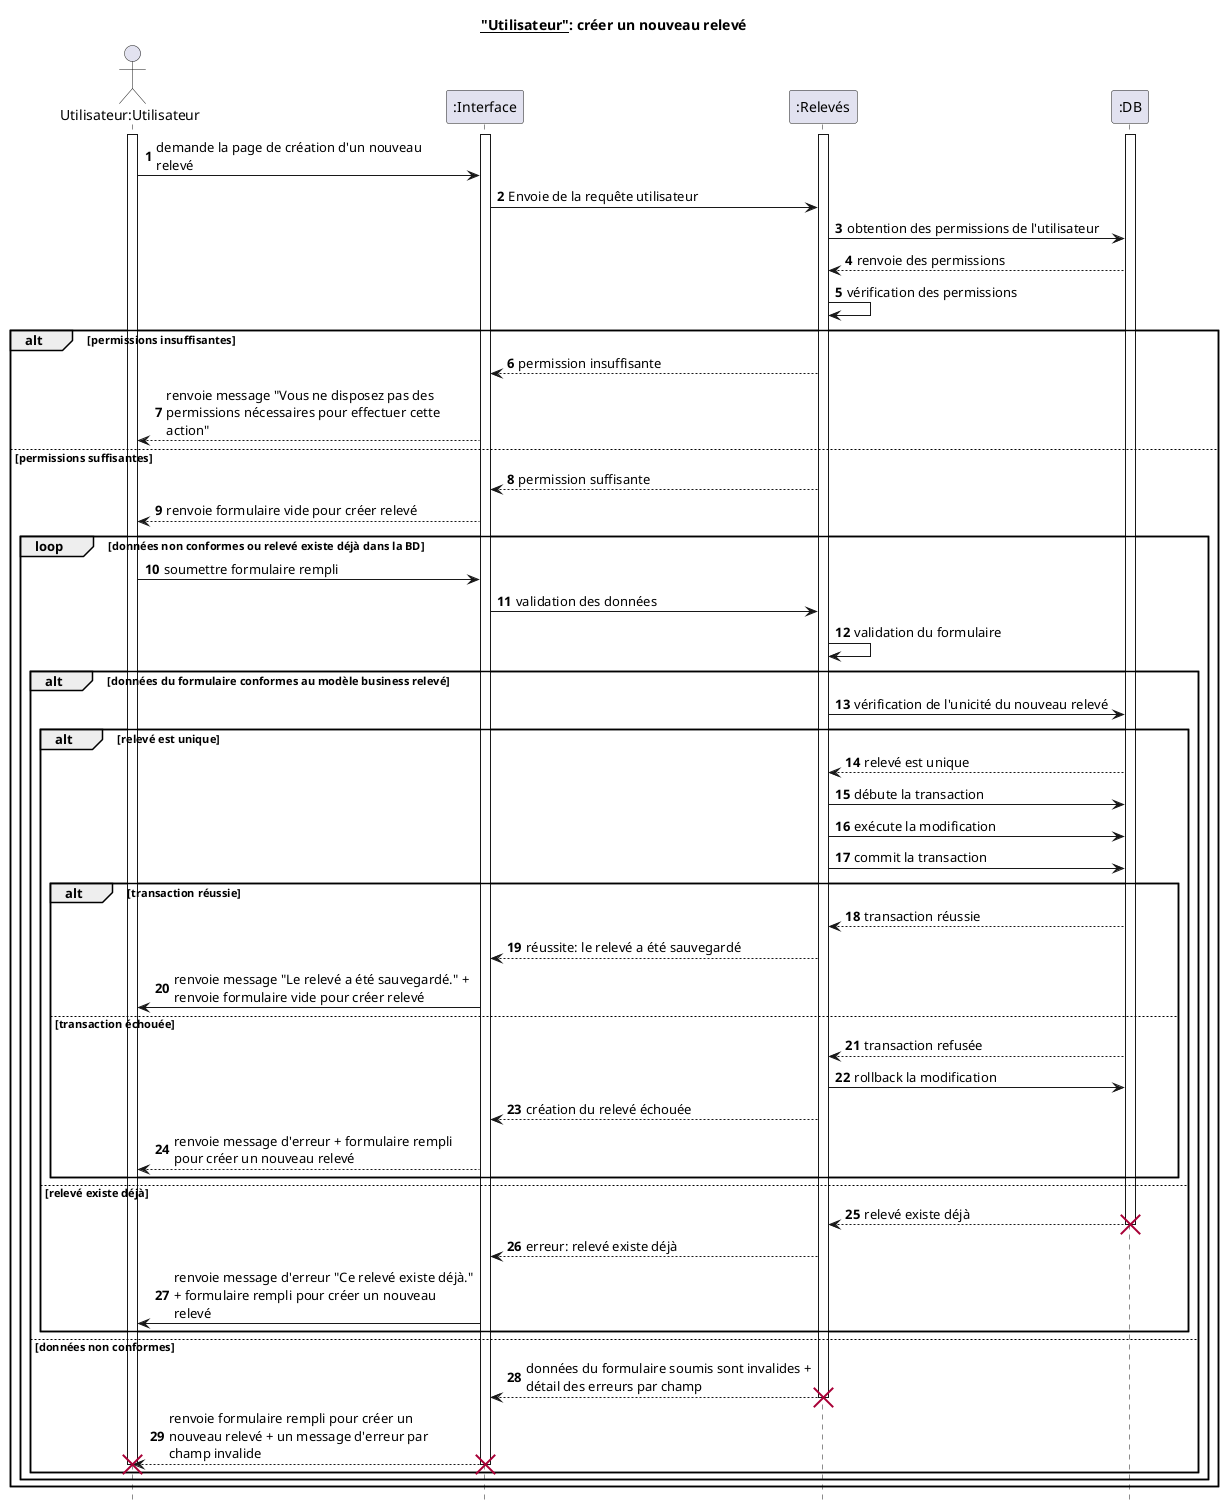 'Consulter relevé
     @startuml
          skinparam ParticipantPadding 20
          skinparam responseMessageBelowArrow true
          skinparam maxMessageSize 300
          '!theme spacelab
          hide footbox
          autonumber
     
          actor "Utilisateur:Utilisateur" as user
          participant ":Interface" as interf
          participant ":Relevés" as system
          participant ":DB" as db
          title __"Utilisateur"__: consulter un relevé
          activate user
                  activate interf
                          activate system
                                  activate db
                                          user -> interf : demande la page de consultation d'un relevé
                                          interf -> system : Envoie de la requête utilisateur
                                          system -> db : obtention des permissions de l'utilisateur
                                          db --> system : renvoie des permissions
                                          system -> system : vérification des permissions
                                          alt permissions insuffisantes
                                                  system --> interf: permission insuffisante
                                                  interf --> user: renvoie message "Vous ne disposez pas des permissions nécessaires pour effectuer cette action"
                                          else permissions suffisantes
                                                  system --> interf: permission suffisante
                                                  interf --> user : renvoie formulaire  pour consulter relevé
                                                  loop données non conformes ou relevé n'existe pas dans la BD
                                                          user -> interf:  soumettre formulaire
                                                          interf -> system:  validation des données
                                                          system -> system: validation du formulaire
                                                          alt données du formulaire conformes au modèle business relevé
                                                                  system->db: vérification de l'existence préalable du  relevé
                                                                  alt relevé existe
                                                                          db-->system: relevé existe


                                                                                  system-->interf: réussite: le relevé a été trouvée
                                                                                  interf -> user: renvoie message "Le relevé a été trouvée." + renvoie les détails du relevé

                                                                  else relevé n'existe pas
                                                                          db-->system: relevé n'existe pas
                                                                  deactivate db
                                                                  destroy db
                                                                  system-->interf: erreur: relevé n'existe pas
                                                                  interf -> user: renvoie message d'erreur "Ce relevé n'existe pas." + formulaire pour consulter relevé
                                                          end
                                                  else données non conformes
                                                          system-->interf: données du formulaire soumis sont invalides + détail des erreurs par champ
                                                  deactivate system
                                                  destroy system
                                                  interf --> user:  renvoie formulaire rempli pour éditer un relevé + un message d'erreur par champ invalide
                                          deactivate user
                                          destroy user
                                  deactivate interf
                                  destroy interf
                          end
                  end
          end
          @enduml


'Créer relevé
@startuml
     skinparam ParticipantPadding 20
     skinparam responseMessageBelowArrow true
     skinparam maxMessageSize 300
     '!theme spacelab
     hide footbox
     autonumber

     actor "Utilisateur:Utilisateur" as user
     participant ":Interface" as interf
     participant ":Relevés" as system
     participant ":DB" as db
     title __"Utilisateur"__: créer un nouveau relevé
     activate user
             activate interf
                     activate system
                             activate db
                                     user -> interf : demande la page de création d'un nouveau relevé
                                     interf -> system : Envoie de la requête utilisateur
                                     system -> db : obtention des permissions de l'utilisateur
                                     db --> system : renvoie des permissions
                                     system -> system : vérification des permissions
                                     alt permissions insuffisantes
                                             system --> interf: permission insuffisante
                                             interf --> user: renvoie message "Vous ne disposez pas des permissions nécessaires pour effectuer cette action"
                                     else permissions suffisantes
                                             system --> interf: permission suffisante
                                             interf --> user : renvoie formulaire vide pour créer relevé
                                             loop données non conformes ou relevé existe déjà dans la BD
                                                     user -> interf:  soumettre formulaire rempli
                                                     interf -> system:  validation des données
                                                     system -> system: validation du formulaire
                                                     alt données du formulaire conformes au modèle business relevé
                                                             system->db: vérification de l'unicité du nouveau relevé
                                                             alt relevé est unique
                                                                     db-->system: relevé est unique
                                                                     system->db: débute la transaction
                                                                     system->db: exécute la modification
                                                                     system->db: commit la transaction
                                                                     alt transaction réussie
                                                                             db-->system: transaction réussie
                                                                             system-->interf: réussite: le relevé a été sauvegardé
                                                                             interf -> user: renvoie message "Le relevé a été sauvegardé." + renvoie formulaire vide pour créer relevé
                                                                     else transaction échouée
                                                                             db-->system: transaction refusée
                                                                             system->db: rollback la modification
                                                                             system-->interf: création du relevé échouée
                                                                             interf-->user: renvoie message d'erreur + formulaire rempli pour créer un nouveau relevé
                                                                     end
                                                             else relevé existe déjà
                                                                     db-->system: relevé existe déjà
                                                             deactivate db
                                                             destroy db
                                                             system-->interf: erreur: relevé existe déjà
                                                             interf -> user: renvoie message d'erreur "Ce relevé existe déjà." + formulaire rempli pour créer un nouveau relevé
                                                     end
                                             else données non conformes
                                                     system-->interf: données du formulaire soumis sont invalides + détail des erreurs par champ
                                             deactivate system
                                             destroy system
                                             interf --> user:  renvoie formulaire rempli pour créer un nouveau relevé + un message d'erreur par champ invalide
                                     deactivate user
                                     destroy user
                             deactivate interf
                             destroy interf
                     end
             end
     end
     @enduml
     
     'Éditer relevé
     @startuml
          skinparam ParticipantPadding 20
          skinparam responseMessageBelowArrow true
          skinparam maxMessageSize 300
          '!theme spacelab
          hide footbox
          autonumber
     
          actor "Utilisateur:Utilisateur" as user
          participant ":Interface" as interf
          participant ":Relevés" as system
          participant ":DB" as db
          title __"Utilisateur"__: éditer un relevé
          activate user
                  activate interf
                          activate system
                                  activate db
                                          user -> interf : demande la page d'édition d'un relevé
                                          interf -> system : Envoie de la requête utilisateur
                                          system -> db : obtention des permissions de l'utilisateur
                                          db --> system : renvoie des permissions
                                          system -> system : vérification des permissions
                                          alt permissions insuffisantes
                                                  system --> interf: permission insuffisante
                                                  interf --> user: renvoie message "Vous ne disposez pas des permissions nécessaires pour effectuer cette action"
                                          else permissions suffisantes
                                                  system --> interf: permission suffisante
                                                  interf --> user : renvoie formulaire  pour éditer relevé
                                                  loop données non conformes ou relevé n'existe pas dans la BD
                                                          user -> interf:  soumettre formulaire rempli
                                                          interf -> system:  validation des données
                                                          system -> system: validation du formulaire
                                                          alt données du formulaire conformes au modèle business relevé
                                                                  system->db: vérification de l'existence préalable du  relevé
                                                                  alt relevé existe
                                                                          db-->system: relevé existe
                                                                          system->db: débute la transaction
                                                                          system->db: exécute la modification
                                                                          system->db: commit la transaction
                                                                          alt transaction réussie
                                                                                  db-->system: transaction réussie
                                                                                  system-->interf: réussite: le relevé a été sauvegardé
                                                                                  interf -> user: renvoie message "Le relevé a été sauvegardé." + renvoie formulaire  pour éditer relevé
                                                                          else transaction échouée
                                                                                  db-->system: transaction refusée
                                                                                  system->db: rollback la modification
                                                                                  system-->interf: édition du relevé échouée
                                                                                  interf-->user: renvoie message d'erreur + formulaire rempli pour éditer un relevé
                                                                          end
                                                                  else relevé n'existe pas
                                                                          db-->system: relevé n'existe pas
                                                                  deactivate db
                                                                  destroy db
                                                                  system-->interf: erreur: relevé n'existe pas
                                                                  interf -> user: renvoie message d'erreur "Ce relevé n'existe pas." + formulaire rempli pour éditer un relevé
                                                          end
                                                  else données non conformes
                                                          system-->interf: données du formulaire soumis sont invalides + détail des erreurs par champ
                                                  deactivate system
                                                  destroy system
                                                  interf --> user:  renvoie formulaire rempli pour éditer un relevé + un message d'erreur par champ invalide
                                          deactivate user
                                          destroy user
                                  deactivate interf
                                  destroy interf
                          end
                  end
          end
          @enduml


          'Supprimer relevé
               @startuml
                    skinparam ParticipantPadding 20
                    skinparam responseMessageBelowArrow true
                    skinparam maxMessageSize 300
                    '!theme spacelab
                    hide footbox
                    autonumber

                    actor "Utilisateur:Utilisateur" as user
                    participant ":Interface" as interf
                    participant ":Relevés" as system
                    participant ":DB" as db
                    title __"Utilisateur"__: supprimer un relevé
                    activate user
                            activate interf
                                    activate system
                                            activate db
                                                    user -> interf : demande la page de suppression d'un relevé
                                                    interf -> system : Envoie de la requête utilisateur
                                                    system -> db : obtention des permissions de l'utilisateur
                                                    db --> system : renvoie des permissions
                                                    system -> system : vérification des permissions
                                                    alt permissions insuffisantes
                                                            system --> interf: permission insuffisante
                                                            interf --> user: renvoie message "Vous ne disposez pas des permissions nécessaires pour effectuer cette action"
                                                    else permissions suffisantes
                                                            system --> interf: permission suffisante
                                                            interf --> user : renvoie formulaire  pour supprimer relevé
                                                            loop données non conformes ou relevé n'existe pas dans la BD
                                                                    user -> interf:  soumettre formulaire rempli
                                                                    interf -> system:  validation des données
                                                                    system -> system: validation du formulaire
                                                                    alt données du formulaire conformes au modèle business relevé
                                                                            system->db: vérification de l'existence préalable du  relevé
                                                                            alt relevé existe
                                                                                    db-->system: relevé existe
                                                                                    system->db: débute la transaction
                                                                                    system->db: exécute la modification
                                                                                    system->db: commit la transaction
                                                                                    alt transaction réussie
                                                                                            db-->system: transaction réussie
                                                                                            system-->interf: réussite: le relevé a été supprimé
                                                                                            interf -> user: renvoie message "Le relevé a été supprimé." + renvoie formulaire  pour supprimer relevé
                                                                                    else transaction échouée
                                                                                            db-->system: transaction refusée
                                                                                            system->db: rollback la modification
                                                                                            system-->interf: suppression du relevé échouée
                                                                                            interf-->user: renvoie message d'erreur + formulaire rempli pour supprimer un relevé
                                                                                    end
                                                                            else relevé n'existe pas
                                                                                    db-->system: relevé n'existe pas
                                                                            deactivate db
                                                                            destroy db
                                                                            system-->interf: erreur: relevé n'existe pas
                                                                            interf -> user: renvoie message d'erreur "Ce relevé n'existe pas." + formulaire rempli pour supprimer un relevé
                                                                    end
                                                            else données non conformes
                                                                    system-->interf: données du formulaire soumis sont invalides + détail des erreurs par champ
                                                            deactivate system
                                                            destroy system
                                                            interf --> user:  renvoie formulaire rempli pour supprimer un relevé + un message d'erreur par champ invalide
                                                    deactivate user
                                                    destroy user
                                            deactivate interf
                                            destroy interf
                                    end
                            end
                    end
                    @enduml
